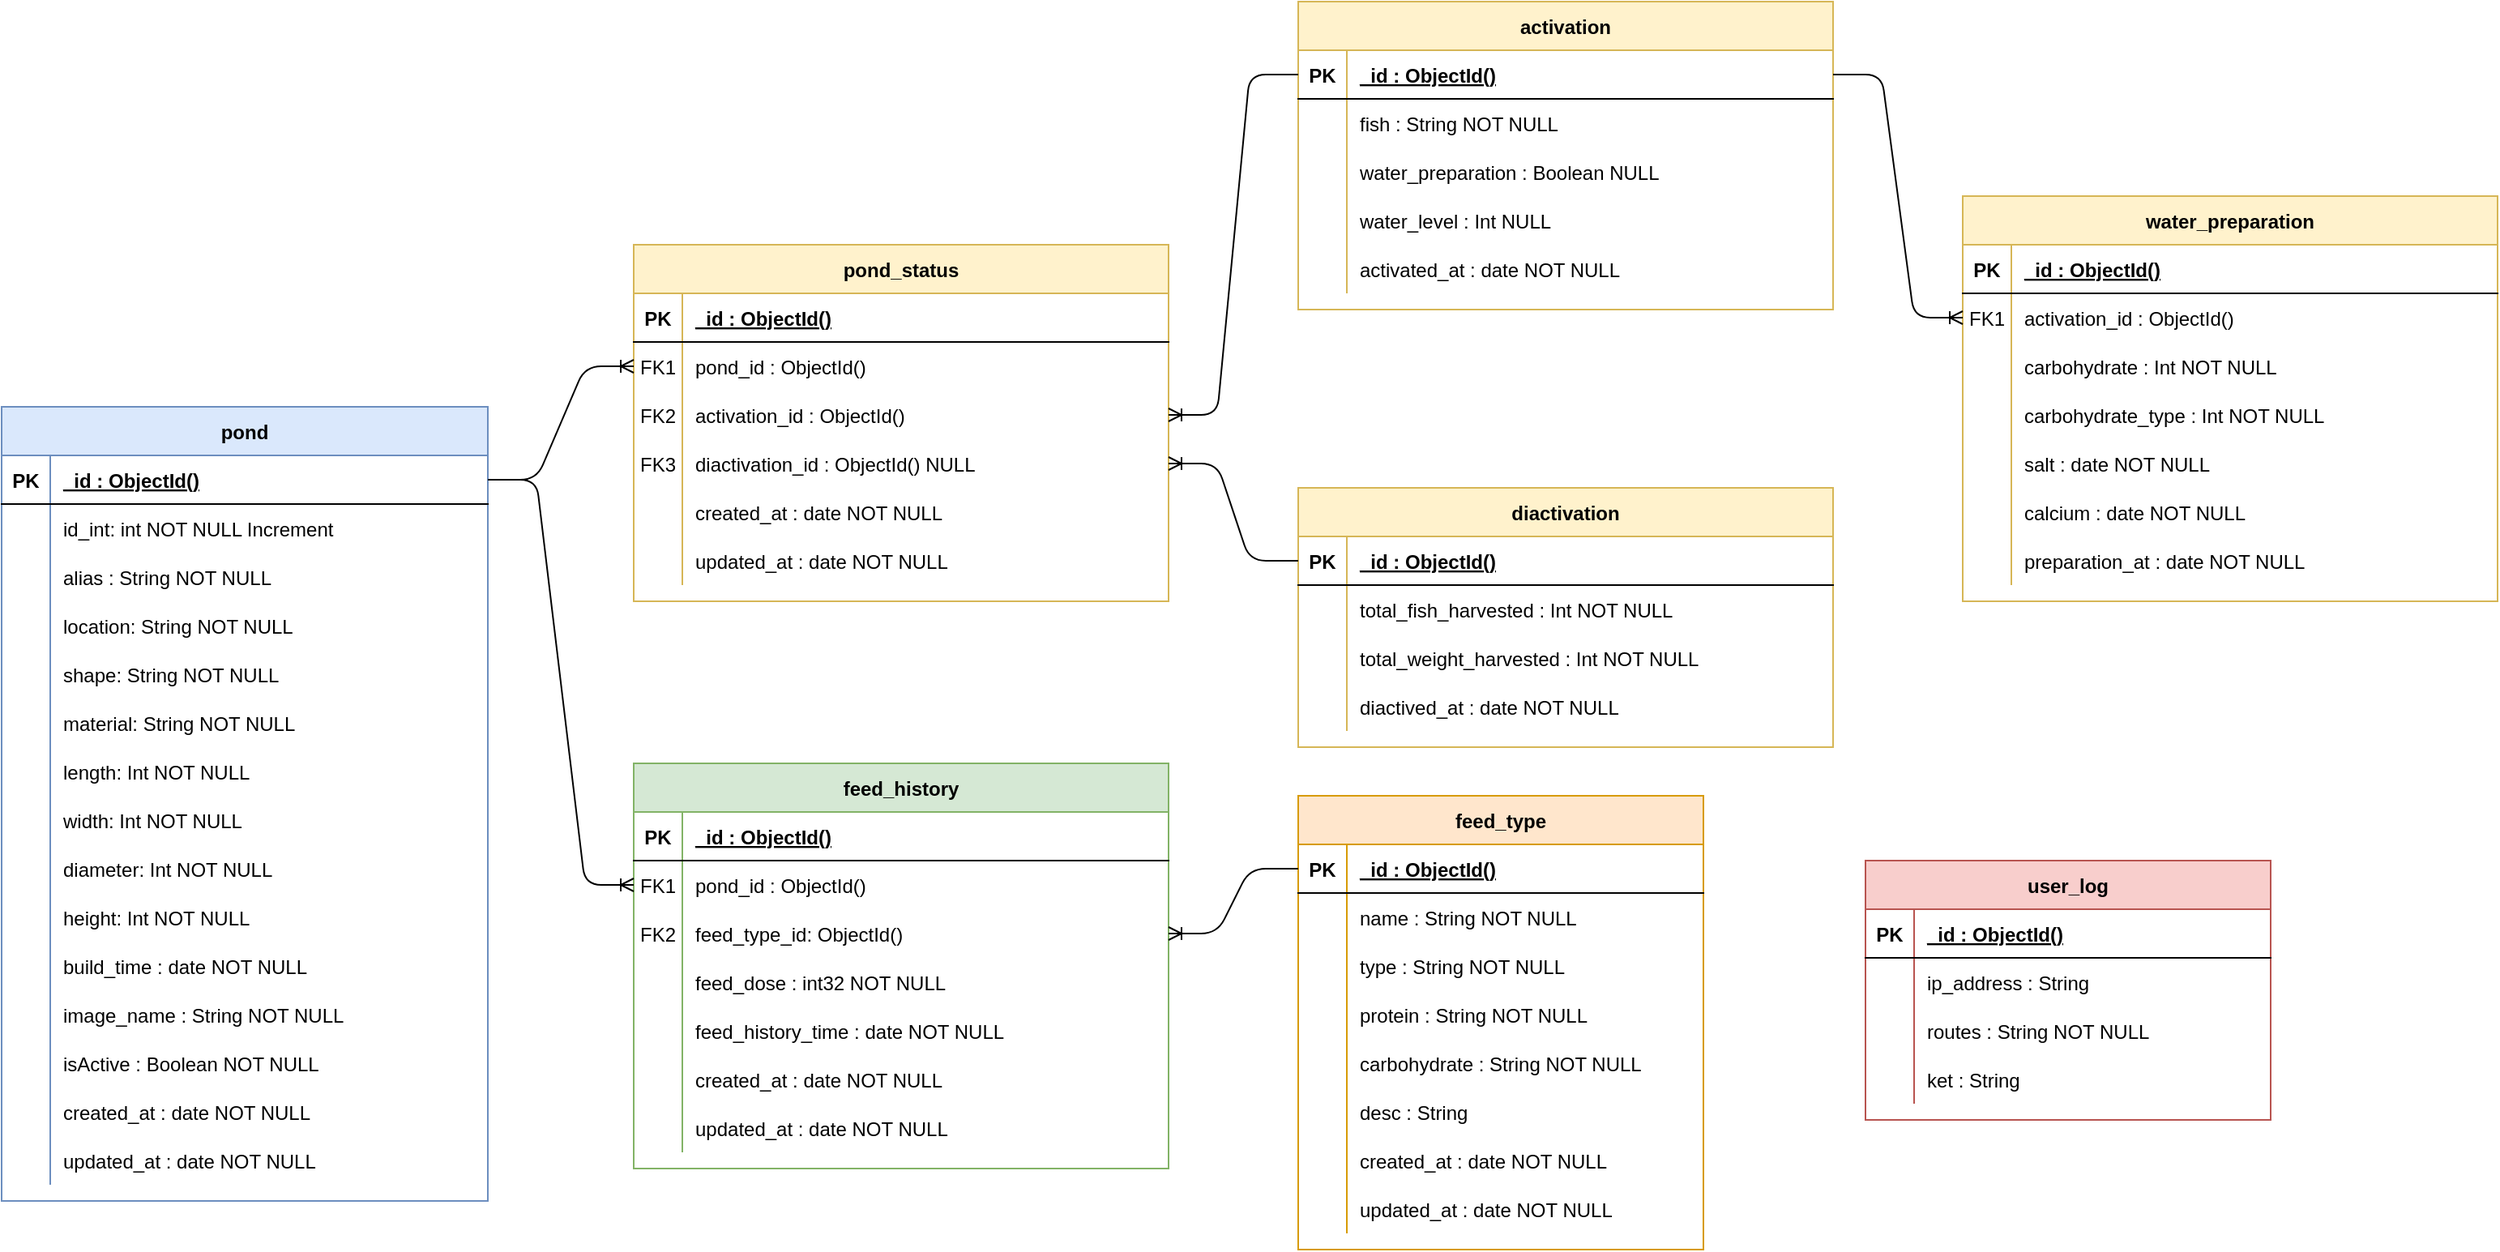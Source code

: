 <mxfile version="20.0.1" type="device"><diagram id="R2lEEEUBdFMjLlhIrx00" name="Page-1"><mxGraphModel dx="2037" dy="2244" grid="1" gridSize="10" guides="1" tooltips="1" connect="1" arrows="1" fold="1" page="1" pageScale="1" pageWidth="850" pageHeight="1100" math="0" shadow="0" extFonts="Permanent Marker^https://fonts.googleapis.com/css?family=Permanent+Marker"><root><mxCell id="0"/><mxCell id="1" parent="0"/><mxCell id="C-vyLk0tnHw3VtMMgP7b-2" value="feed_history" style="shape=table;startSize=30;container=1;collapsible=1;childLayout=tableLayout;fixedRows=1;rowLines=0;fontStyle=1;align=center;resizeLast=1;fillColor=#d5e8d4;strokeColor=#82b366;" parent="1" vertex="1"><mxGeometry x="490" y="120" width="330" height="250" as="geometry"/></mxCell><mxCell id="C-vyLk0tnHw3VtMMgP7b-3" value="" style="shape=partialRectangle;collapsible=0;dropTarget=0;pointerEvents=0;fillColor=none;points=[[0,0.5],[1,0.5]];portConstraint=eastwest;top=0;left=0;right=0;bottom=1;" parent="C-vyLk0tnHw3VtMMgP7b-2" vertex="1"><mxGeometry y="30" width="330" height="30" as="geometry"/></mxCell><mxCell id="C-vyLk0tnHw3VtMMgP7b-4" value="PK" style="shape=partialRectangle;overflow=hidden;connectable=0;fillColor=none;top=0;left=0;bottom=0;right=0;fontStyle=1;" parent="C-vyLk0tnHw3VtMMgP7b-3" vertex="1"><mxGeometry width="30" height="30" as="geometry"><mxRectangle width="30" height="30" as="alternateBounds"/></mxGeometry></mxCell><mxCell id="C-vyLk0tnHw3VtMMgP7b-5" value="_id : ObjectId()" style="shape=partialRectangle;overflow=hidden;connectable=0;fillColor=none;top=0;left=0;bottom=0;right=0;align=left;spacingLeft=6;fontStyle=5;" parent="C-vyLk0tnHw3VtMMgP7b-3" vertex="1"><mxGeometry x="30" width="300" height="30" as="geometry"><mxRectangle width="300" height="30" as="alternateBounds"/></mxGeometry></mxCell><mxCell id="C-vyLk0tnHw3VtMMgP7b-6" value="" style="shape=partialRectangle;collapsible=0;dropTarget=0;pointerEvents=0;fillColor=none;points=[[0,0.5],[1,0.5]];portConstraint=eastwest;top=0;left=0;right=0;bottom=0;" parent="C-vyLk0tnHw3VtMMgP7b-2" vertex="1"><mxGeometry y="60" width="330" height="30" as="geometry"/></mxCell><mxCell id="C-vyLk0tnHw3VtMMgP7b-7" value="FK1" style="shape=partialRectangle;overflow=hidden;connectable=0;fillColor=none;top=0;left=0;bottom=0;right=0;" parent="C-vyLk0tnHw3VtMMgP7b-6" vertex="1"><mxGeometry width="30" height="30" as="geometry"><mxRectangle width="30" height="30" as="alternateBounds"/></mxGeometry></mxCell><mxCell id="C-vyLk0tnHw3VtMMgP7b-8" value="pond_id : ObjectId()" style="shape=partialRectangle;overflow=hidden;connectable=0;fillColor=none;top=0;left=0;bottom=0;right=0;align=left;spacingLeft=6;" parent="C-vyLk0tnHw3VtMMgP7b-6" vertex="1"><mxGeometry x="30" width="300" height="30" as="geometry"><mxRectangle width="300" height="30" as="alternateBounds"/></mxGeometry></mxCell><mxCell id="C-vyLk0tnHw3VtMMgP7b-9" value="" style="shape=partialRectangle;collapsible=0;dropTarget=0;pointerEvents=0;fillColor=none;points=[[0,0.5],[1,0.5]];portConstraint=eastwest;top=0;left=0;right=0;bottom=0;" parent="C-vyLk0tnHw3VtMMgP7b-2" vertex="1"><mxGeometry y="90" width="330" height="30" as="geometry"/></mxCell><mxCell id="C-vyLk0tnHw3VtMMgP7b-10" value="FK2" style="shape=partialRectangle;overflow=hidden;connectable=0;fillColor=none;top=0;left=0;bottom=0;right=0;" parent="C-vyLk0tnHw3VtMMgP7b-9" vertex="1"><mxGeometry width="30" height="30" as="geometry"><mxRectangle width="30" height="30" as="alternateBounds"/></mxGeometry></mxCell><mxCell id="C-vyLk0tnHw3VtMMgP7b-11" value="feed_type_id: ObjectId()" style="shape=partialRectangle;overflow=hidden;connectable=0;fillColor=none;top=0;left=0;bottom=0;right=0;align=left;spacingLeft=6;" parent="C-vyLk0tnHw3VtMMgP7b-9" vertex="1"><mxGeometry x="30" width="300" height="30" as="geometry"><mxRectangle width="300" height="30" as="alternateBounds"/></mxGeometry></mxCell><mxCell id="BBLJyBSfUQCcHLrORB0A-26" value="" style="shape=partialRectangle;collapsible=0;dropTarget=0;pointerEvents=0;fillColor=none;points=[[0,0.5],[1,0.5]];portConstraint=eastwest;top=0;left=0;right=0;bottom=0;" parent="C-vyLk0tnHw3VtMMgP7b-2" vertex="1"><mxGeometry y="120" width="330" height="30" as="geometry"/></mxCell><mxCell id="BBLJyBSfUQCcHLrORB0A-27" value="" style="shape=partialRectangle;overflow=hidden;connectable=0;fillColor=none;top=0;left=0;bottom=0;right=0;" parent="BBLJyBSfUQCcHLrORB0A-26" vertex="1"><mxGeometry width="30" height="30" as="geometry"><mxRectangle width="30" height="30" as="alternateBounds"/></mxGeometry></mxCell><mxCell id="BBLJyBSfUQCcHLrORB0A-28" value="feed_dose : int32 NOT NULL" style="shape=partialRectangle;overflow=hidden;connectable=0;fillColor=none;top=0;left=0;bottom=0;right=0;align=left;spacingLeft=6;" parent="BBLJyBSfUQCcHLrORB0A-26" vertex="1"><mxGeometry x="30" width="300" height="30" as="geometry"><mxRectangle width="300" height="30" as="alternateBounds"/></mxGeometry></mxCell><mxCell id="BBLJyBSfUQCcHLrORB0A-32" value="" style="shape=partialRectangle;collapsible=0;dropTarget=0;pointerEvents=0;fillColor=none;points=[[0,0.5],[1,0.5]];portConstraint=eastwest;top=0;left=0;right=0;bottom=0;" parent="C-vyLk0tnHw3VtMMgP7b-2" vertex="1"><mxGeometry y="150" width="330" height="30" as="geometry"/></mxCell><mxCell id="BBLJyBSfUQCcHLrORB0A-33" value="" style="shape=partialRectangle;overflow=hidden;connectable=0;fillColor=none;top=0;left=0;bottom=0;right=0;" parent="BBLJyBSfUQCcHLrORB0A-32" vertex="1"><mxGeometry width="30" height="30" as="geometry"><mxRectangle width="30" height="30" as="alternateBounds"/></mxGeometry></mxCell><mxCell id="BBLJyBSfUQCcHLrORB0A-34" value="feed_history_time : date NOT NULL" style="shape=partialRectangle;overflow=hidden;connectable=0;fillColor=none;top=0;left=0;bottom=0;right=0;align=left;spacingLeft=6;" parent="BBLJyBSfUQCcHLrORB0A-32" vertex="1"><mxGeometry x="30" width="300" height="30" as="geometry"><mxRectangle width="300" height="30" as="alternateBounds"/></mxGeometry></mxCell><mxCell id="BBLJyBSfUQCcHLrORB0A-35" value="" style="shape=partialRectangle;collapsible=0;dropTarget=0;pointerEvents=0;fillColor=none;points=[[0,0.5],[1,0.5]];portConstraint=eastwest;top=0;left=0;right=0;bottom=0;" parent="C-vyLk0tnHw3VtMMgP7b-2" vertex="1"><mxGeometry y="180" width="330" height="30" as="geometry"/></mxCell><mxCell id="BBLJyBSfUQCcHLrORB0A-36" value="" style="shape=partialRectangle;overflow=hidden;connectable=0;fillColor=none;top=0;left=0;bottom=0;right=0;" parent="BBLJyBSfUQCcHLrORB0A-35" vertex="1"><mxGeometry width="30" height="30" as="geometry"><mxRectangle width="30" height="30" as="alternateBounds"/></mxGeometry></mxCell><mxCell id="BBLJyBSfUQCcHLrORB0A-37" value="created_at : date NOT NULL" style="shape=partialRectangle;overflow=hidden;connectable=0;fillColor=none;top=0;left=0;bottom=0;right=0;align=left;spacingLeft=6;" parent="BBLJyBSfUQCcHLrORB0A-35" vertex="1"><mxGeometry x="30" width="300" height="30" as="geometry"><mxRectangle width="300" height="30" as="alternateBounds"/></mxGeometry></mxCell><mxCell id="BBLJyBSfUQCcHLrORB0A-38" value="" style="shape=partialRectangle;collapsible=0;dropTarget=0;pointerEvents=0;fillColor=none;points=[[0,0.5],[1,0.5]];portConstraint=eastwest;top=0;left=0;right=0;bottom=0;" parent="C-vyLk0tnHw3VtMMgP7b-2" vertex="1"><mxGeometry y="210" width="330" height="30" as="geometry"/></mxCell><mxCell id="BBLJyBSfUQCcHLrORB0A-39" value="" style="shape=partialRectangle;overflow=hidden;connectable=0;fillColor=none;top=0;left=0;bottom=0;right=0;" parent="BBLJyBSfUQCcHLrORB0A-38" vertex="1"><mxGeometry width="30" height="30" as="geometry"><mxRectangle width="30" height="30" as="alternateBounds"/></mxGeometry></mxCell><mxCell id="BBLJyBSfUQCcHLrORB0A-40" value="updated_at : date NOT NULL" style="shape=partialRectangle;overflow=hidden;connectable=0;fillColor=none;top=0;left=0;bottom=0;right=0;align=left;spacingLeft=6;" parent="BBLJyBSfUQCcHLrORB0A-38" vertex="1"><mxGeometry x="30" width="300" height="30" as="geometry"><mxRectangle width="300" height="30" as="alternateBounds"/></mxGeometry></mxCell><mxCell id="C-vyLk0tnHw3VtMMgP7b-13" value="feed_type" style="shape=table;startSize=30;container=1;collapsible=1;childLayout=tableLayout;fixedRows=1;rowLines=0;fontStyle=1;align=center;resizeLast=1;fillColor=#ffe6cc;strokeColor=#d79b00;" parent="1" vertex="1"><mxGeometry x="900" y="140" width="250" height="280" as="geometry"/></mxCell><mxCell id="C-vyLk0tnHw3VtMMgP7b-14" value="" style="shape=partialRectangle;collapsible=0;dropTarget=0;pointerEvents=0;fillColor=none;points=[[0,0.5],[1,0.5]];portConstraint=eastwest;top=0;left=0;right=0;bottom=1;" parent="C-vyLk0tnHw3VtMMgP7b-13" vertex="1"><mxGeometry y="30" width="250" height="30" as="geometry"/></mxCell><mxCell id="C-vyLk0tnHw3VtMMgP7b-15" value="PK" style="shape=partialRectangle;overflow=hidden;connectable=0;fillColor=none;top=0;left=0;bottom=0;right=0;fontStyle=1;" parent="C-vyLk0tnHw3VtMMgP7b-14" vertex="1"><mxGeometry width="30" height="30" as="geometry"><mxRectangle width="30" height="30" as="alternateBounds"/></mxGeometry></mxCell><mxCell id="C-vyLk0tnHw3VtMMgP7b-16" value="_id : ObjectId()" style="shape=partialRectangle;overflow=hidden;connectable=0;fillColor=none;top=0;left=0;bottom=0;right=0;align=left;spacingLeft=6;fontStyle=5;" parent="C-vyLk0tnHw3VtMMgP7b-14" vertex="1"><mxGeometry x="30" width="220" height="30" as="geometry"><mxRectangle width="220" height="30" as="alternateBounds"/></mxGeometry></mxCell><mxCell id="C-vyLk0tnHw3VtMMgP7b-17" value="" style="shape=partialRectangle;collapsible=0;dropTarget=0;pointerEvents=0;fillColor=none;points=[[0,0.5],[1,0.5]];portConstraint=eastwest;top=0;left=0;right=0;bottom=0;" parent="C-vyLk0tnHw3VtMMgP7b-13" vertex="1"><mxGeometry y="60" width="250" height="30" as="geometry"/></mxCell><mxCell id="C-vyLk0tnHw3VtMMgP7b-18" value="" style="shape=partialRectangle;overflow=hidden;connectable=0;fillColor=none;top=0;left=0;bottom=0;right=0;" parent="C-vyLk0tnHw3VtMMgP7b-17" vertex="1"><mxGeometry width="30" height="30" as="geometry"><mxRectangle width="30" height="30" as="alternateBounds"/></mxGeometry></mxCell><mxCell id="C-vyLk0tnHw3VtMMgP7b-19" value="name : String NOT NULL" style="shape=partialRectangle;overflow=hidden;connectable=0;fillColor=none;top=0;left=0;bottom=0;right=0;align=left;spacingLeft=6;" parent="C-vyLk0tnHw3VtMMgP7b-17" vertex="1"><mxGeometry x="30" width="220" height="30" as="geometry"><mxRectangle width="220" height="30" as="alternateBounds"/></mxGeometry></mxCell><mxCell id="-cP6Qb7QAVLSFlOUqee_-13" value="" style="shape=partialRectangle;collapsible=0;dropTarget=0;pointerEvents=0;fillColor=none;points=[[0,0.5],[1,0.5]];portConstraint=eastwest;top=0;left=0;right=0;bottom=0;" parent="C-vyLk0tnHw3VtMMgP7b-13" vertex="1"><mxGeometry y="90" width="250" height="30" as="geometry"/></mxCell><mxCell id="-cP6Qb7QAVLSFlOUqee_-14" value="" style="shape=partialRectangle;overflow=hidden;connectable=0;fillColor=none;top=0;left=0;bottom=0;right=0;" parent="-cP6Qb7QAVLSFlOUqee_-13" vertex="1"><mxGeometry width="30" height="30" as="geometry"><mxRectangle width="30" height="30" as="alternateBounds"/></mxGeometry></mxCell><mxCell id="-cP6Qb7QAVLSFlOUqee_-15" value="type : String NOT NULL" style="shape=partialRectangle;overflow=hidden;connectable=0;fillColor=none;top=0;left=0;bottom=0;right=0;align=left;spacingLeft=6;" parent="-cP6Qb7QAVLSFlOUqee_-13" vertex="1"><mxGeometry x="30" width="220" height="30" as="geometry"><mxRectangle width="220" height="30" as="alternateBounds"/></mxGeometry></mxCell><mxCell id="-cP6Qb7QAVLSFlOUqee_-7" value="" style="shape=partialRectangle;collapsible=0;dropTarget=0;pointerEvents=0;fillColor=none;points=[[0,0.5],[1,0.5]];portConstraint=eastwest;top=0;left=0;right=0;bottom=0;" parent="C-vyLk0tnHw3VtMMgP7b-13" vertex="1"><mxGeometry y="120" width="250" height="30" as="geometry"/></mxCell><mxCell id="-cP6Qb7QAVLSFlOUqee_-8" value="" style="shape=partialRectangle;overflow=hidden;connectable=0;fillColor=none;top=0;left=0;bottom=0;right=0;" parent="-cP6Qb7QAVLSFlOUqee_-7" vertex="1"><mxGeometry width="30" height="30" as="geometry"><mxRectangle width="30" height="30" as="alternateBounds"/></mxGeometry></mxCell><mxCell id="-cP6Qb7QAVLSFlOUqee_-9" value="protein : String NOT NULL" style="shape=partialRectangle;overflow=hidden;connectable=0;fillColor=none;top=0;left=0;bottom=0;right=0;align=left;spacingLeft=6;" parent="-cP6Qb7QAVLSFlOUqee_-7" vertex="1"><mxGeometry x="30" width="220" height="30" as="geometry"><mxRectangle width="220" height="30" as="alternateBounds"/></mxGeometry></mxCell><mxCell id="-cP6Qb7QAVLSFlOUqee_-10" value="" style="shape=partialRectangle;collapsible=0;dropTarget=0;pointerEvents=0;fillColor=none;points=[[0,0.5],[1,0.5]];portConstraint=eastwest;top=0;left=0;right=0;bottom=0;" parent="C-vyLk0tnHw3VtMMgP7b-13" vertex="1"><mxGeometry y="150" width="250" height="30" as="geometry"/></mxCell><mxCell id="-cP6Qb7QAVLSFlOUqee_-11" value="" style="shape=partialRectangle;overflow=hidden;connectable=0;fillColor=none;top=0;left=0;bottom=0;right=0;" parent="-cP6Qb7QAVLSFlOUqee_-10" vertex="1"><mxGeometry width="30" height="30" as="geometry"><mxRectangle width="30" height="30" as="alternateBounds"/></mxGeometry></mxCell><mxCell id="-cP6Qb7QAVLSFlOUqee_-12" value="carbohydrate : String NOT NULL" style="shape=partialRectangle;overflow=hidden;connectable=0;fillColor=none;top=0;left=0;bottom=0;right=0;align=left;spacingLeft=6;" parent="-cP6Qb7QAVLSFlOUqee_-10" vertex="1"><mxGeometry x="30" width="220" height="30" as="geometry"><mxRectangle width="220" height="30" as="alternateBounds"/></mxGeometry></mxCell><mxCell id="BBLJyBSfUQCcHLrORB0A-45" value="" style="shape=partialRectangle;collapsible=0;dropTarget=0;pointerEvents=0;fillColor=none;points=[[0,0.5],[1,0.5]];portConstraint=eastwest;top=0;left=0;right=0;bottom=0;" parent="C-vyLk0tnHw3VtMMgP7b-13" vertex="1"><mxGeometry y="180" width="250" height="30" as="geometry"/></mxCell><mxCell id="BBLJyBSfUQCcHLrORB0A-46" value="" style="shape=partialRectangle;overflow=hidden;connectable=0;fillColor=none;top=0;left=0;bottom=0;right=0;" parent="BBLJyBSfUQCcHLrORB0A-45" vertex="1"><mxGeometry width="30" height="30" as="geometry"><mxRectangle width="30" height="30" as="alternateBounds"/></mxGeometry></mxCell><mxCell id="BBLJyBSfUQCcHLrORB0A-47" value="desc : String" style="shape=partialRectangle;overflow=hidden;connectable=0;fillColor=none;top=0;left=0;bottom=0;right=0;align=left;spacingLeft=6;" parent="BBLJyBSfUQCcHLrORB0A-45" vertex="1"><mxGeometry x="30" width="220" height="30" as="geometry"><mxRectangle width="220" height="30" as="alternateBounds"/></mxGeometry></mxCell><mxCell id="XTkpIPKTKXC6PBjb49XD-19" value="" style="shape=partialRectangle;collapsible=0;dropTarget=0;pointerEvents=0;fillColor=none;points=[[0,0.5],[1,0.5]];portConstraint=eastwest;top=0;left=0;right=0;bottom=0;" parent="C-vyLk0tnHw3VtMMgP7b-13" vertex="1"><mxGeometry y="210" width="250" height="30" as="geometry"/></mxCell><mxCell id="XTkpIPKTKXC6PBjb49XD-20" value="" style="shape=partialRectangle;overflow=hidden;connectable=0;fillColor=none;top=0;left=0;bottom=0;right=0;" parent="XTkpIPKTKXC6PBjb49XD-19" vertex="1"><mxGeometry width="30" height="30" as="geometry"><mxRectangle width="30" height="30" as="alternateBounds"/></mxGeometry></mxCell><mxCell id="XTkpIPKTKXC6PBjb49XD-21" value="created_at : date NOT NULL" style="shape=partialRectangle;overflow=hidden;connectable=0;fillColor=none;top=0;left=0;bottom=0;right=0;align=left;spacingLeft=6;" parent="XTkpIPKTKXC6PBjb49XD-19" vertex="1"><mxGeometry x="30" width="220" height="30" as="geometry"><mxRectangle width="220" height="30" as="alternateBounds"/></mxGeometry></mxCell><mxCell id="XTkpIPKTKXC6PBjb49XD-22" value="" style="shape=partialRectangle;collapsible=0;dropTarget=0;pointerEvents=0;fillColor=none;points=[[0,0.5],[1,0.5]];portConstraint=eastwest;top=0;left=0;right=0;bottom=0;" parent="C-vyLk0tnHw3VtMMgP7b-13" vertex="1"><mxGeometry y="240" width="250" height="30" as="geometry"/></mxCell><mxCell id="XTkpIPKTKXC6PBjb49XD-23" value="" style="shape=partialRectangle;overflow=hidden;connectable=0;fillColor=none;top=0;left=0;bottom=0;right=0;" parent="XTkpIPKTKXC6PBjb49XD-22" vertex="1"><mxGeometry width="30" height="30" as="geometry"><mxRectangle width="30" height="30" as="alternateBounds"/></mxGeometry></mxCell><mxCell id="XTkpIPKTKXC6PBjb49XD-24" value="updated_at : date NOT NULL" style="shape=partialRectangle;overflow=hidden;connectable=0;fillColor=none;top=0;left=0;bottom=0;right=0;align=left;spacingLeft=6;" parent="XTkpIPKTKXC6PBjb49XD-22" vertex="1"><mxGeometry x="30" width="220" height="30" as="geometry"><mxRectangle width="220" height="30" as="alternateBounds"/></mxGeometry></mxCell><mxCell id="C-vyLk0tnHw3VtMMgP7b-23" value="pond" style="shape=table;startSize=30;container=1;collapsible=1;childLayout=tableLayout;fixedRows=1;rowLines=0;fontStyle=1;align=center;resizeLast=1;fillColor=#dae8fc;strokeColor=#6c8ebf;" parent="1" vertex="1"><mxGeometry x="100" y="-100" width="300" height="490" as="geometry"/></mxCell><mxCell id="C-vyLk0tnHw3VtMMgP7b-24" value="" style="shape=partialRectangle;collapsible=0;dropTarget=0;pointerEvents=0;fillColor=none;points=[[0,0.5],[1,0.5]];portConstraint=eastwest;top=0;left=0;right=0;bottom=1;" parent="C-vyLk0tnHw3VtMMgP7b-23" vertex="1"><mxGeometry y="30" width="300" height="30" as="geometry"/></mxCell><mxCell id="C-vyLk0tnHw3VtMMgP7b-25" value="PK" style="shape=partialRectangle;overflow=hidden;connectable=0;fillColor=none;top=0;left=0;bottom=0;right=0;fontStyle=1;" parent="C-vyLk0tnHw3VtMMgP7b-24" vertex="1"><mxGeometry width="30" height="30" as="geometry"><mxRectangle width="30" height="30" as="alternateBounds"/></mxGeometry></mxCell><mxCell id="C-vyLk0tnHw3VtMMgP7b-26" value="_id : ObjectId()" style="shape=partialRectangle;overflow=hidden;connectable=0;fillColor=none;top=0;left=0;bottom=0;right=0;align=left;spacingLeft=6;fontStyle=5;" parent="C-vyLk0tnHw3VtMMgP7b-24" vertex="1"><mxGeometry x="30" width="270" height="30" as="geometry"><mxRectangle width="270" height="30" as="alternateBounds"/></mxGeometry></mxCell><mxCell id="C-vyLk0tnHw3VtMMgP7b-27" value="" style="shape=partialRectangle;collapsible=0;dropTarget=0;pointerEvents=0;fillColor=none;points=[[0,0.5],[1,0.5]];portConstraint=eastwest;top=0;left=0;right=0;bottom=0;" parent="C-vyLk0tnHw3VtMMgP7b-23" vertex="1"><mxGeometry y="60" width="300" height="30" as="geometry"/></mxCell><mxCell id="C-vyLk0tnHw3VtMMgP7b-28" value="" style="shape=partialRectangle;overflow=hidden;connectable=0;fillColor=none;top=0;left=0;bottom=0;right=0;" parent="C-vyLk0tnHw3VtMMgP7b-27" vertex="1"><mxGeometry width="30" height="30" as="geometry"><mxRectangle width="30" height="30" as="alternateBounds"/></mxGeometry></mxCell><mxCell id="C-vyLk0tnHw3VtMMgP7b-29" value="id_int: int NOT NULL Increment" style="shape=partialRectangle;overflow=hidden;connectable=0;fillColor=none;top=0;left=0;bottom=0;right=0;align=left;spacingLeft=6;" parent="C-vyLk0tnHw3VtMMgP7b-27" vertex="1"><mxGeometry x="30" width="270" height="30" as="geometry"><mxRectangle width="270" height="30" as="alternateBounds"/></mxGeometry></mxCell><mxCell id="-cP6Qb7QAVLSFlOUqee_-3" value="" style="shape=partialRectangle;collapsible=0;dropTarget=0;pointerEvents=0;fillColor=none;points=[[0,0.5],[1,0.5]];portConstraint=eastwest;top=0;left=0;right=0;bottom=0;" parent="C-vyLk0tnHw3VtMMgP7b-23" vertex="1"><mxGeometry y="90" width="300" height="30" as="geometry"/></mxCell><mxCell id="-cP6Qb7QAVLSFlOUqee_-4" value="" style="shape=partialRectangle;overflow=hidden;connectable=0;fillColor=none;top=0;left=0;bottom=0;right=0;" parent="-cP6Qb7QAVLSFlOUqee_-3" vertex="1"><mxGeometry width="30" height="30" as="geometry"><mxRectangle width="30" height="30" as="alternateBounds"/></mxGeometry></mxCell><mxCell id="-cP6Qb7QAVLSFlOUqee_-5" value="alias : String NOT NULL" style="shape=partialRectangle;overflow=hidden;connectable=0;fillColor=none;top=0;left=0;bottom=0;right=0;align=left;spacingLeft=6;" parent="-cP6Qb7QAVLSFlOUqee_-3" vertex="1"><mxGeometry x="30" width="270" height="30" as="geometry"><mxRectangle width="270" height="30" as="alternateBounds"/></mxGeometry></mxCell><mxCell id="BBLJyBSfUQCcHLrORB0A-14" value="" style="shape=partialRectangle;collapsible=0;dropTarget=0;pointerEvents=0;fillColor=none;points=[[0,0.5],[1,0.5]];portConstraint=eastwest;top=0;left=0;right=0;bottom=0;" parent="C-vyLk0tnHw3VtMMgP7b-23" vertex="1"><mxGeometry y="120" width="300" height="30" as="geometry"/></mxCell><mxCell id="BBLJyBSfUQCcHLrORB0A-15" value="" style="shape=partialRectangle;overflow=hidden;connectable=0;fillColor=none;top=0;left=0;bottom=0;right=0;" parent="BBLJyBSfUQCcHLrORB0A-14" vertex="1"><mxGeometry width="30" height="30" as="geometry"><mxRectangle width="30" height="30" as="alternateBounds"/></mxGeometry></mxCell><mxCell id="BBLJyBSfUQCcHLrORB0A-16" value="location: String NOT NULL" style="shape=partialRectangle;overflow=hidden;connectable=0;fillColor=none;top=0;left=0;bottom=0;right=0;align=left;spacingLeft=6;" parent="BBLJyBSfUQCcHLrORB0A-14" vertex="1"><mxGeometry x="30" width="270" height="30" as="geometry"><mxRectangle width="270" height="30" as="alternateBounds"/></mxGeometry></mxCell><mxCell id="v89BkbV_W9gEgQ-r2XDo-1" value="" style="shape=partialRectangle;collapsible=0;dropTarget=0;pointerEvents=0;fillColor=none;points=[[0,0.5],[1,0.5]];portConstraint=eastwest;top=0;left=0;right=0;bottom=0;" parent="C-vyLk0tnHw3VtMMgP7b-23" vertex="1"><mxGeometry y="150" width="300" height="30" as="geometry"/></mxCell><mxCell id="v89BkbV_W9gEgQ-r2XDo-2" value="" style="shape=partialRectangle;overflow=hidden;connectable=0;fillColor=none;top=0;left=0;bottom=0;right=0;" parent="v89BkbV_W9gEgQ-r2XDo-1" vertex="1"><mxGeometry width="30" height="30" as="geometry"><mxRectangle width="30" height="30" as="alternateBounds"/></mxGeometry></mxCell><mxCell id="v89BkbV_W9gEgQ-r2XDo-3" value="shape: String NOT NULL" style="shape=partialRectangle;overflow=hidden;connectable=0;fillColor=none;top=0;left=0;bottom=0;right=0;align=left;spacingLeft=6;" parent="v89BkbV_W9gEgQ-r2XDo-1" vertex="1"><mxGeometry x="30" width="270" height="30" as="geometry"><mxRectangle width="270" height="30" as="alternateBounds"/></mxGeometry></mxCell><mxCell id="v89BkbV_W9gEgQ-r2XDo-4" value="" style="shape=partialRectangle;collapsible=0;dropTarget=0;pointerEvents=0;fillColor=none;points=[[0,0.5],[1,0.5]];portConstraint=eastwest;top=0;left=0;right=0;bottom=0;" parent="C-vyLk0tnHw3VtMMgP7b-23" vertex="1"><mxGeometry y="180" width="300" height="30" as="geometry"/></mxCell><mxCell id="v89BkbV_W9gEgQ-r2XDo-5" value="" style="shape=partialRectangle;overflow=hidden;connectable=0;fillColor=none;top=0;left=0;bottom=0;right=0;" parent="v89BkbV_W9gEgQ-r2XDo-4" vertex="1"><mxGeometry width="30" height="30" as="geometry"><mxRectangle width="30" height="30" as="alternateBounds"/></mxGeometry></mxCell><mxCell id="v89BkbV_W9gEgQ-r2XDo-6" value="material: String NOT NULL" style="shape=partialRectangle;overflow=hidden;connectable=0;fillColor=none;top=0;left=0;bottom=0;right=0;align=left;spacingLeft=6;" parent="v89BkbV_W9gEgQ-r2XDo-4" vertex="1"><mxGeometry x="30" width="270" height="30" as="geometry"><mxRectangle width="270" height="30" as="alternateBounds"/></mxGeometry></mxCell><mxCell id="v89BkbV_W9gEgQ-r2XDo-7" value="" style="shape=partialRectangle;collapsible=0;dropTarget=0;pointerEvents=0;fillColor=none;points=[[0,0.5],[1,0.5]];portConstraint=eastwest;top=0;left=0;right=0;bottom=0;" parent="C-vyLk0tnHw3VtMMgP7b-23" vertex="1"><mxGeometry y="210" width="300" height="30" as="geometry"/></mxCell><mxCell id="v89BkbV_W9gEgQ-r2XDo-8" value="" style="shape=partialRectangle;overflow=hidden;connectable=0;fillColor=none;top=0;left=0;bottom=0;right=0;" parent="v89BkbV_W9gEgQ-r2XDo-7" vertex="1"><mxGeometry width="30" height="30" as="geometry"><mxRectangle width="30" height="30" as="alternateBounds"/></mxGeometry></mxCell><mxCell id="v89BkbV_W9gEgQ-r2XDo-9" value="length: Int NOT NULL" style="shape=partialRectangle;overflow=hidden;connectable=0;fillColor=none;top=0;left=0;bottom=0;right=0;align=left;spacingLeft=6;" parent="v89BkbV_W9gEgQ-r2XDo-7" vertex="1"><mxGeometry x="30" width="270" height="30" as="geometry"><mxRectangle width="270" height="30" as="alternateBounds"/></mxGeometry></mxCell><mxCell id="v89BkbV_W9gEgQ-r2XDo-10" value="" style="shape=partialRectangle;collapsible=0;dropTarget=0;pointerEvents=0;fillColor=none;points=[[0,0.5],[1,0.5]];portConstraint=eastwest;top=0;left=0;right=0;bottom=0;" parent="C-vyLk0tnHw3VtMMgP7b-23" vertex="1"><mxGeometry y="240" width="300" height="30" as="geometry"/></mxCell><mxCell id="v89BkbV_W9gEgQ-r2XDo-11" value="" style="shape=partialRectangle;overflow=hidden;connectable=0;fillColor=none;top=0;left=0;bottom=0;right=0;" parent="v89BkbV_W9gEgQ-r2XDo-10" vertex="1"><mxGeometry width="30" height="30" as="geometry"><mxRectangle width="30" height="30" as="alternateBounds"/></mxGeometry></mxCell><mxCell id="v89BkbV_W9gEgQ-r2XDo-12" value="width: Int NOT NULL" style="shape=partialRectangle;overflow=hidden;connectable=0;fillColor=none;top=0;left=0;bottom=0;right=0;align=left;spacingLeft=6;" parent="v89BkbV_W9gEgQ-r2XDo-10" vertex="1"><mxGeometry x="30" width="270" height="30" as="geometry"><mxRectangle width="270" height="30" as="alternateBounds"/></mxGeometry></mxCell><mxCell id="v89BkbV_W9gEgQ-r2XDo-13" value="" style="shape=partialRectangle;collapsible=0;dropTarget=0;pointerEvents=0;fillColor=none;points=[[0,0.5],[1,0.5]];portConstraint=eastwest;top=0;left=0;right=0;bottom=0;" parent="C-vyLk0tnHw3VtMMgP7b-23" vertex="1"><mxGeometry y="270" width="300" height="30" as="geometry"/></mxCell><mxCell id="v89BkbV_W9gEgQ-r2XDo-14" value="" style="shape=partialRectangle;overflow=hidden;connectable=0;fillColor=none;top=0;left=0;bottom=0;right=0;" parent="v89BkbV_W9gEgQ-r2XDo-13" vertex="1"><mxGeometry width="30" height="30" as="geometry"><mxRectangle width="30" height="30" as="alternateBounds"/></mxGeometry></mxCell><mxCell id="v89BkbV_W9gEgQ-r2XDo-15" value="diameter: Int NOT NULL" style="shape=partialRectangle;overflow=hidden;connectable=0;fillColor=none;top=0;left=0;bottom=0;right=0;align=left;spacingLeft=6;" parent="v89BkbV_W9gEgQ-r2XDo-13" vertex="1"><mxGeometry x="30" width="270" height="30" as="geometry"><mxRectangle width="270" height="30" as="alternateBounds"/></mxGeometry></mxCell><mxCell id="v89BkbV_W9gEgQ-r2XDo-16" value="" style="shape=partialRectangle;collapsible=0;dropTarget=0;pointerEvents=0;fillColor=none;points=[[0,0.5],[1,0.5]];portConstraint=eastwest;top=0;left=0;right=0;bottom=0;" parent="C-vyLk0tnHw3VtMMgP7b-23" vertex="1"><mxGeometry y="300" width="300" height="30" as="geometry"/></mxCell><mxCell id="v89BkbV_W9gEgQ-r2XDo-17" value="" style="shape=partialRectangle;overflow=hidden;connectable=0;fillColor=none;top=0;left=0;bottom=0;right=0;" parent="v89BkbV_W9gEgQ-r2XDo-16" vertex="1"><mxGeometry width="30" height="30" as="geometry"><mxRectangle width="30" height="30" as="alternateBounds"/></mxGeometry></mxCell><mxCell id="v89BkbV_W9gEgQ-r2XDo-18" value="height: Int NOT NULL" style="shape=partialRectangle;overflow=hidden;connectable=0;fillColor=none;top=0;left=0;bottom=0;right=0;align=left;spacingLeft=6;" parent="v89BkbV_W9gEgQ-r2XDo-16" vertex="1"><mxGeometry x="30" width="270" height="30" as="geometry"><mxRectangle width="270" height="30" as="alternateBounds"/></mxGeometry></mxCell><mxCell id="BBLJyBSfUQCcHLrORB0A-17" value="" style="shape=partialRectangle;collapsible=0;dropTarget=0;pointerEvents=0;fillColor=none;points=[[0,0.5],[1,0.5]];portConstraint=eastwest;top=0;left=0;right=0;bottom=0;" parent="C-vyLk0tnHw3VtMMgP7b-23" vertex="1"><mxGeometry y="330" width="300" height="30" as="geometry"/></mxCell><mxCell id="BBLJyBSfUQCcHLrORB0A-18" value="" style="shape=partialRectangle;overflow=hidden;connectable=0;fillColor=none;top=0;left=0;bottom=0;right=0;" parent="BBLJyBSfUQCcHLrORB0A-17" vertex="1"><mxGeometry width="30" height="30" as="geometry"><mxRectangle width="30" height="30" as="alternateBounds"/></mxGeometry></mxCell><mxCell id="BBLJyBSfUQCcHLrORB0A-19" value="build_time : date NOT NULL" style="shape=partialRectangle;overflow=hidden;connectable=0;fillColor=none;top=0;left=0;bottom=0;right=0;align=left;spacingLeft=6;" parent="BBLJyBSfUQCcHLrORB0A-17" vertex="1"><mxGeometry x="30" width="270" height="30" as="geometry"><mxRectangle width="270" height="30" as="alternateBounds"/></mxGeometry></mxCell><mxCell id="nAB3PIFg141JWaxMdkoY-23" value="" style="shape=partialRectangle;collapsible=0;dropTarget=0;pointerEvents=0;fillColor=none;points=[[0,0.5],[1,0.5]];portConstraint=eastwest;top=0;left=0;right=0;bottom=0;" parent="C-vyLk0tnHw3VtMMgP7b-23" vertex="1"><mxGeometry y="360" width="300" height="30" as="geometry"/></mxCell><mxCell id="nAB3PIFg141JWaxMdkoY-24" value="" style="shape=partialRectangle;overflow=hidden;connectable=0;fillColor=none;top=0;left=0;bottom=0;right=0;" parent="nAB3PIFg141JWaxMdkoY-23" vertex="1"><mxGeometry width="30" height="30" as="geometry"><mxRectangle width="30" height="30" as="alternateBounds"/></mxGeometry></mxCell><mxCell id="nAB3PIFg141JWaxMdkoY-25" value="image_name : String NOT NULL" style="shape=partialRectangle;overflow=hidden;connectable=0;fillColor=none;top=0;left=0;bottom=0;right=0;align=left;spacingLeft=6;" parent="nAB3PIFg141JWaxMdkoY-23" vertex="1"><mxGeometry x="30" width="270" height="30" as="geometry"><mxRectangle width="270" height="30" as="alternateBounds"/></mxGeometry></mxCell><mxCell id="v89BkbV_W9gEgQ-r2XDo-19" value="" style="shape=partialRectangle;collapsible=0;dropTarget=0;pointerEvents=0;fillColor=none;points=[[0,0.5],[1,0.5]];portConstraint=eastwest;top=0;left=0;right=0;bottom=0;" parent="C-vyLk0tnHw3VtMMgP7b-23" vertex="1"><mxGeometry y="390" width="300" height="30" as="geometry"/></mxCell><mxCell id="v89BkbV_W9gEgQ-r2XDo-20" value="" style="shape=partialRectangle;overflow=hidden;connectable=0;fillColor=none;top=0;left=0;bottom=0;right=0;" parent="v89BkbV_W9gEgQ-r2XDo-19" vertex="1"><mxGeometry width="30" height="30" as="geometry"><mxRectangle width="30" height="30" as="alternateBounds"/></mxGeometry></mxCell><mxCell id="v89BkbV_W9gEgQ-r2XDo-21" value="isActive : Boolean NOT NULL" style="shape=partialRectangle;overflow=hidden;connectable=0;fillColor=none;top=0;left=0;bottom=0;right=0;align=left;spacingLeft=6;" parent="v89BkbV_W9gEgQ-r2XDo-19" vertex="1"><mxGeometry x="30" width="270" height="30" as="geometry"><mxRectangle width="270" height="30" as="alternateBounds"/></mxGeometry></mxCell><mxCell id="BBLJyBSfUQCcHLrORB0A-20" value="" style="shape=partialRectangle;collapsible=0;dropTarget=0;pointerEvents=0;fillColor=none;points=[[0,0.5],[1,0.5]];portConstraint=eastwest;top=0;left=0;right=0;bottom=0;" parent="C-vyLk0tnHw3VtMMgP7b-23" vertex="1"><mxGeometry y="420" width="300" height="30" as="geometry"/></mxCell><mxCell id="BBLJyBSfUQCcHLrORB0A-21" value="" style="shape=partialRectangle;overflow=hidden;connectable=0;fillColor=none;top=0;left=0;bottom=0;right=0;" parent="BBLJyBSfUQCcHLrORB0A-20" vertex="1"><mxGeometry width="30" height="30" as="geometry"><mxRectangle width="30" height="30" as="alternateBounds"/></mxGeometry></mxCell><mxCell id="BBLJyBSfUQCcHLrORB0A-22" value="created_at : date NOT NULL" style="shape=partialRectangle;overflow=hidden;connectable=0;fillColor=none;top=0;left=0;bottom=0;right=0;align=left;spacingLeft=6;" parent="BBLJyBSfUQCcHLrORB0A-20" vertex="1"><mxGeometry x="30" width="270" height="30" as="geometry"><mxRectangle width="270" height="30" as="alternateBounds"/></mxGeometry></mxCell><mxCell id="BBLJyBSfUQCcHLrORB0A-23" value="" style="shape=partialRectangle;collapsible=0;dropTarget=0;pointerEvents=0;fillColor=none;points=[[0,0.5],[1,0.5]];portConstraint=eastwest;top=0;left=0;right=0;bottom=0;" parent="C-vyLk0tnHw3VtMMgP7b-23" vertex="1"><mxGeometry y="450" width="300" height="30" as="geometry"/></mxCell><mxCell id="BBLJyBSfUQCcHLrORB0A-24" value="" style="shape=partialRectangle;overflow=hidden;connectable=0;fillColor=none;top=0;left=0;bottom=0;right=0;" parent="BBLJyBSfUQCcHLrORB0A-23" vertex="1"><mxGeometry width="30" height="30" as="geometry"><mxRectangle width="30" height="30" as="alternateBounds"/></mxGeometry></mxCell><mxCell id="BBLJyBSfUQCcHLrORB0A-25" value="updated_at : date NOT NULL" style="shape=partialRectangle;overflow=hidden;connectable=0;fillColor=none;top=0;left=0;bottom=0;right=0;align=left;spacingLeft=6;" parent="BBLJyBSfUQCcHLrORB0A-23" vertex="1"><mxGeometry x="30" width="270" height="30" as="geometry"><mxRectangle width="270" height="30" as="alternateBounds"/></mxGeometry></mxCell><mxCell id="BBLJyBSfUQCcHLrORB0A-41" value="" style="edgeStyle=entityRelationEdgeStyle;fontSize=12;html=1;endArrow=ERoneToMany;exitX=1;exitY=0.5;exitDx=0;exitDy=0;entryX=0;entryY=0.5;entryDx=0;entryDy=0;" parent="1" source="C-vyLk0tnHw3VtMMgP7b-24" target="C-vyLk0tnHw3VtMMgP7b-6" edge="1"><mxGeometry width="100" height="100" relative="1" as="geometry"><mxPoint x="370" y="460" as="sourcePoint"/><mxPoint x="470" y="360" as="targetPoint"/></mxGeometry></mxCell><mxCell id="XTkpIPKTKXC6PBjb49XD-1" value="user_log" style="shape=table;startSize=30;container=1;collapsible=1;childLayout=tableLayout;fixedRows=1;rowLines=0;fontStyle=1;align=center;resizeLast=1;fillColor=#f8cecc;strokeColor=#b85450;" parent="1" vertex="1"><mxGeometry x="1250" y="180" width="250" height="160" as="geometry"/></mxCell><mxCell id="XTkpIPKTKXC6PBjb49XD-2" value="" style="shape=partialRectangle;collapsible=0;dropTarget=0;pointerEvents=0;fillColor=none;points=[[0,0.5],[1,0.5]];portConstraint=eastwest;top=0;left=0;right=0;bottom=1;" parent="XTkpIPKTKXC6PBjb49XD-1" vertex="1"><mxGeometry y="30" width="250" height="30" as="geometry"/></mxCell><mxCell id="XTkpIPKTKXC6PBjb49XD-3" value="PK" style="shape=partialRectangle;overflow=hidden;connectable=0;fillColor=none;top=0;left=0;bottom=0;right=0;fontStyle=1;" parent="XTkpIPKTKXC6PBjb49XD-2" vertex="1"><mxGeometry width="30" height="30" as="geometry"><mxRectangle width="30" height="30" as="alternateBounds"/></mxGeometry></mxCell><mxCell id="XTkpIPKTKXC6PBjb49XD-4" value="_id : ObjectId()" style="shape=partialRectangle;overflow=hidden;connectable=0;fillColor=none;top=0;left=0;bottom=0;right=0;align=left;spacingLeft=6;fontStyle=5;" parent="XTkpIPKTKXC6PBjb49XD-2" vertex="1"><mxGeometry x="30" width="220" height="30" as="geometry"><mxRectangle width="220" height="30" as="alternateBounds"/></mxGeometry></mxCell><mxCell id="XTkpIPKTKXC6PBjb49XD-5" value="" style="shape=partialRectangle;collapsible=0;dropTarget=0;pointerEvents=0;fillColor=none;points=[[0,0.5],[1,0.5]];portConstraint=eastwest;top=0;left=0;right=0;bottom=0;" parent="XTkpIPKTKXC6PBjb49XD-1" vertex="1"><mxGeometry y="60" width="250" height="30" as="geometry"/></mxCell><mxCell id="XTkpIPKTKXC6PBjb49XD-6" value="" style="shape=partialRectangle;overflow=hidden;connectable=0;fillColor=none;top=0;left=0;bottom=0;right=0;" parent="XTkpIPKTKXC6PBjb49XD-5" vertex="1"><mxGeometry width="30" height="30" as="geometry"><mxRectangle width="30" height="30" as="alternateBounds"/></mxGeometry></mxCell><mxCell id="XTkpIPKTKXC6PBjb49XD-7" value="ip_address : String" style="shape=partialRectangle;overflow=hidden;connectable=0;fillColor=none;top=0;left=0;bottom=0;right=0;align=left;spacingLeft=6;" parent="XTkpIPKTKXC6PBjb49XD-5" vertex="1"><mxGeometry x="30" width="220" height="30" as="geometry"><mxRectangle width="220" height="30" as="alternateBounds"/></mxGeometry></mxCell><mxCell id="XTkpIPKTKXC6PBjb49XD-8" value="" style="shape=partialRectangle;collapsible=0;dropTarget=0;pointerEvents=0;fillColor=none;points=[[0,0.5],[1,0.5]];portConstraint=eastwest;top=0;left=0;right=0;bottom=0;" parent="XTkpIPKTKXC6PBjb49XD-1" vertex="1"><mxGeometry y="90" width="250" height="30" as="geometry"/></mxCell><mxCell id="XTkpIPKTKXC6PBjb49XD-9" value="" style="shape=partialRectangle;overflow=hidden;connectable=0;fillColor=none;top=0;left=0;bottom=0;right=0;" parent="XTkpIPKTKXC6PBjb49XD-8" vertex="1"><mxGeometry width="30" height="30" as="geometry"><mxRectangle width="30" height="30" as="alternateBounds"/></mxGeometry></mxCell><mxCell id="XTkpIPKTKXC6PBjb49XD-10" value="routes : String NOT NULL" style="shape=partialRectangle;overflow=hidden;connectable=0;fillColor=none;top=0;left=0;bottom=0;right=0;align=left;spacingLeft=6;" parent="XTkpIPKTKXC6PBjb49XD-8" vertex="1"><mxGeometry x="30" width="220" height="30" as="geometry"><mxRectangle width="220" height="30" as="alternateBounds"/></mxGeometry></mxCell><mxCell id="XTkpIPKTKXC6PBjb49XD-11" value="" style="shape=partialRectangle;collapsible=0;dropTarget=0;pointerEvents=0;fillColor=none;points=[[0,0.5],[1,0.5]];portConstraint=eastwest;top=0;left=0;right=0;bottom=0;" parent="XTkpIPKTKXC6PBjb49XD-1" vertex="1"><mxGeometry y="120" width="250" height="30" as="geometry"/></mxCell><mxCell id="XTkpIPKTKXC6PBjb49XD-12" value="" style="shape=partialRectangle;overflow=hidden;connectable=0;fillColor=none;top=0;left=0;bottom=0;right=0;" parent="XTkpIPKTKXC6PBjb49XD-11" vertex="1"><mxGeometry width="30" height="30" as="geometry"><mxRectangle width="30" height="30" as="alternateBounds"/></mxGeometry></mxCell><mxCell id="XTkpIPKTKXC6PBjb49XD-13" value="ket : String" style="shape=partialRectangle;overflow=hidden;connectable=0;fillColor=none;top=0;left=0;bottom=0;right=0;align=left;spacingLeft=6;" parent="XTkpIPKTKXC6PBjb49XD-11" vertex="1"><mxGeometry x="30" width="220" height="30" as="geometry"><mxRectangle width="220" height="30" as="alternateBounds"/></mxGeometry></mxCell><mxCell id="XTkpIPKTKXC6PBjb49XD-25" value="" style="edgeStyle=entityRelationEdgeStyle;fontSize=12;html=1;endArrow=ERoneToMany;exitX=0;exitY=0.5;exitDx=0;exitDy=0;entryX=1;entryY=0.5;entryDx=0;entryDy=0;" parent="1" source="C-vyLk0tnHw3VtMMgP7b-14" target="C-vyLk0tnHw3VtMMgP7b-9" edge="1"><mxGeometry width="100" height="100" relative="1" as="geometry"><mxPoint x="430" y="175" as="sourcePoint"/><mxPoint x="500" y="205" as="targetPoint"/></mxGeometry></mxCell><mxCell id="nAB3PIFg141JWaxMdkoY-1" value="pond_status" style="shape=table;startSize=30;container=1;collapsible=1;childLayout=tableLayout;fixedRows=1;rowLines=0;fontStyle=1;align=center;resizeLast=1;fillColor=#fff2cc;strokeColor=#d6b656;" parent="1" vertex="1"><mxGeometry x="490" y="-200" width="330" height="220" as="geometry"/></mxCell><mxCell id="nAB3PIFg141JWaxMdkoY-2" value="" style="shape=partialRectangle;collapsible=0;dropTarget=0;pointerEvents=0;fillColor=none;points=[[0,0.5],[1,0.5]];portConstraint=eastwest;top=0;left=0;right=0;bottom=1;" parent="nAB3PIFg141JWaxMdkoY-1" vertex="1"><mxGeometry y="30" width="330" height="30" as="geometry"/></mxCell><mxCell id="nAB3PIFg141JWaxMdkoY-3" value="PK" style="shape=partialRectangle;overflow=hidden;connectable=0;fillColor=none;top=0;left=0;bottom=0;right=0;fontStyle=1;" parent="nAB3PIFg141JWaxMdkoY-2" vertex="1"><mxGeometry width="30" height="30" as="geometry"><mxRectangle width="30" height="30" as="alternateBounds"/></mxGeometry></mxCell><mxCell id="nAB3PIFg141JWaxMdkoY-4" value="_id : ObjectId()" style="shape=partialRectangle;overflow=hidden;connectable=0;fillColor=none;top=0;left=0;bottom=0;right=0;align=left;spacingLeft=6;fontStyle=5;" parent="nAB3PIFg141JWaxMdkoY-2" vertex="1"><mxGeometry x="30" width="300" height="30" as="geometry"><mxRectangle width="300" height="30" as="alternateBounds"/></mxGeometry></mxCell><mxCell id="nAB3PIFg141JWaxMdkoY-5" value="" style="shape=partialRectangle;collapsible=0;dropTarget=0;pointerEvents=0;fillColor=none;points=[[0,0.5],[1,0.5]];portConstraint=eastwest;top=0;left=0;right=0;bottom=0;" parent="nAB3PIFg141JWaxMdkoY-1" vertex="1"><mxGeometry y="60" width="330" height="30" as="geometry"/></mxCell><mxCell id="nAB3PIFg141JWaxMdkoY-6" value="FK1" style="shape=partialRectangle;overflow=hidden;connectable=0;fillColor=none;top=0;left=0;bottom=0;right=0;" parent="nAB3PIFg141JWaxMdkoY-5" vertex="1"><mxGeometry width="30" height="30" as="geometry"><mxRectangle width="30" height="30" as="alternateBounds"/></mxGeometry></mxCell><mxCell id="nAB3PIFg141JWaxMdkoY-7" value="pond_id : ObjectId()" style="shape=partialRectangle;overflow=hidden;connectable=0;fillColor=none;top=0;left=0;bottom=0;right=0;align=left;spacingLeft=6;" parent="nAB3PIFg141JWaxMdkoY-5" vertex="1"><mxGeometry x="30" width="300" height="30" as="geometry"><mxRectangle width="300" height="30" as="alternateBounds"/></mxGeometry></mxCell><mxCell id="nAB3PIFg141JWaxMdkoY-11" value="" style="shape=partialRectangle;collapsible=0;dropTarget=0;pointerEvents=0;fillColor=none;points=[[0,0.5],[1,0.5]];portConstraint=eastwest;top=0;left=0;right=0;bottom=0;" parent="nAB3PIFg141JWaxMdkoY-1" vertex="1"><mxGeometry y="90" width="330" height="30" as="geometry"/></mxCell><mxCell id="nAB3PIFg141JWaxMdkoY-12" value="FK2" style="shape=partialRectangle;overflow=hidden;connectable=0;fillColor=none;top=0;left=0;bottom=0;right=0;" parent="nAB3PIFg141JWaxMdkoY-11" vertex="1"><mxGeometry width="30" height="30" as="geometry"><mxRectangle width="30" height="30" as="alternateBounds"/></mxGeometry></mxCell><mxCell id="nAB3PIFg141JWaxMdkoY-13" value="activation_id : ObjectId()" style="shape=partialRectangle;overflow=hidden;connectable=0;fillColor=none;top=0;left=0;bottom=0;right=0;align=left;spacingLeft=6;" parent="nAB3PIFg141JWaxMdkoY-11" vertex="1"><mxGeometry x="30" width="300" height="30" as="geometry"><mxRectangle width="300" height="30" as="alternateBounds"/></mxGeometry></mxCell><mxCell id="nAB3PIFg141JWaxMdkoY-14" value="" style="shape=partialRectangle;collapsible=0;dropTarget=0;pointerEvents=0;fillColor=none;points=[[0,0.5],[1,0.5]];portConstraint=eastwest;top=0;left=0;right=0;bottom=0;" parent="nAB3PIFg141JWaxMdkoY-1" vertex="1"><mxGeometry y="120" width="330" height="30" as="geometry"/></mxCell><mxCell id="nAB3PIFg141JWaxMdkoY-15" value="FK3" style="shape=partialRectangle;overflow=hidden;connectable=0;fillColor=none;top=0;left=0;bottom=0;right=0;" parent="nAB3PIFg141JWaxMdkoY-14" vertex="1"><mxGeometry width="30" height="30" as="geometry"><mxRectangle width="30" height="30" as="alternateBounds"/></mxGeometry></mxCell><mxCell id="nAB3PIFg141JWaxMdkoY-16" value="diactivation_id : ObjectId() NULL" style="shape=partialRectangle;overflow=hidden;connectable=0;fillColor=none;top=0;left=0;bottom=0;right=0;align=left;spacingLeft=6;" parent="nAB3PIFg141JWaxMdkoY-14" vertex="1"><mxGeometry x="30" width="300" height="30" as="geometry"><mxRectangle width="300" height="30" as="alternateBounds"/></mxGeometry></mxCell><mxCell id="nAB3PIFg141JWaxMdkoY-17" value="" style="shape=partialRectangle;collapsible=0;dropTarget=0;pointerEvents=0;fillColor=none;points=[[0,0.5],[1,0.5]];portConstraint=eastwest;top=0;left=0;right=0;bottom=0;" parent="nAB3PIFg141JWaxMdkoY-1" vertex="1"><mxGeometry y="150" width="330" height="30" as="geometry"/></mxCell><mxCell id="nAB3PIFg141JWaxMdkoY-18" value="" style="shape=partialRectangle;overflow=hidden;connectable=0;fillColor=none;top=0;left=0;bottom=0;right=0;" parent="nAB3PIFg141JWaxMdkoY-17" vertex="1"><mxGeometry width="30" height="30" as="geometry"><mxRectangle width="30" height="30" as="alternateBounds"/></mxGeometry></mxCell><mxCell id="nAB3PIFg141JWaxMdkoY-19" value="created_at : date NOT NULL" style="shape=partialRectangle;overflow=hidden;connectable=0;fillColor=none;top=0;left=0;bottom=0;right=0;align=left;spacingLeft=6;" parent="nAB3PIFg141JWaxMdkoY-17" vertex="1"><mxGeometry x="30" width="300" height="30" as="geometry"><mxRectangle width="300" height="30" as="alternateBounds"/></mxGeometry></mxCell><mxCell id="nAB3PIFg141JWaxMdkoY-20" value="" style="shape=partialRectangle;collapsible=0;dropTarget=0;pointerEvents=0;fillColor=none;points=[[0,0.5],[1,0.5]];portConstraint=eastwest;top=0;left=0;right=0;bottom=0;" parent="nAB3PIFg141JWaxMdkoY-1" vertex="1"><mxGeometry y="180" width="330" height="30" as="geometry"/></mxCell><mxCell id="nAB3PIFg141JWaxMdkoY-21" value="" style="shape=partialRectangle;overflow=hidden;connectable=0;fillColor=none;top=0;left=0;bottom=0;right=0;" parent="nAB3PIFg141JWaxMdkoY-20" vertex="1"><mxGeometry width="30" height="30" as="geometry"><mxRectangle width="30" height="30" as="alternateBounds"/></mxGeometry></mxCell><mxCell id="nAB3PIFg141JWaxMdkoY-22" value="updated_at : date NOT NULL" style="shape=partialRectangle;overflow=hidden;connectable=0;fillColor=none;top=0;left=0;bottom=0;right=0;align=left;spacingLeft=6;" parent="nAB3PIFg141JWaxMdkoY-20" vertex="1"><mxGeometry x="30" width="300" height="30" as="geometry"><mxRectangle width="300" height="30" as="alternateBounds"/></mxGeometry></mxCell><mxCell id="nAB3PIFg141JWaxMdkoY-26" value="activation" style="shape=table;startSize=30;container=1;collapsible=1;childLayout=tableLayout;fixedRows=1;rowLines=0;fontStyle=1;align=center;resizeLast=1;fillColor=#fff2cc;strokeColor=#d6b656;" parent="1" vertex="1"><mxGeometry x="900" y="-350" width="330" height="190" as="geometry"/></mxCell><mxCell id="nAB3PIFg141JWaxMdkoY-27" value="" style="shape=partialRectangle;collapsible=0;dropTarget=0;pointerEvents=0;fillColor=none;points=[[0,0.5],[1,0.5]];portConstraint=eastwest;top=0;left=0;right=0;bottom=1;" parent="nAB3PIFg141JWaxMdkoY-26" vertex="1"><mxGeometry y="30" width="330" height="30" as="geometry"/></mxCell><mxCell id="nAB3PIFg141JWaxMdkoY-28" value="PK" style="shape=partialRectangle;overflow=hidden;connectable=0;fillColor=none;top=0;left=0;bottom=0;right=0;fontStyle=1;" parent="nAB3PIFg141JWaxMdkoY-27" vertex="1"><mxGeometry width="30" height="30" as="geometry"><mxRectangle width="30" height="30" as="alternateBounds"/></mxGeometry></mxCell><mxCell id="nAB3PIFg141JWaxMdkoY-29" value="_id : ObjectId()" style="shape=partialRectangle;overflow=hidden;connectable=0;fillColor=none;top=0;left=0;bottom=0;right=0;align=left;spacingLeft=6;fontStyle=5;" parent="nAB3PIFg141JWaxMdkoY-27" vertex="1"><mxGeometry x="30" width="300" height="30" as="geometry"><mxRectangle width="300" height="30" as="alternateBounds"/></mxGeometry></mxCell><mxCell id="nAB3PIFg141JWaxMdkoY-33" value="" style="shape=partialRectangle;collapsible=0;dropTarget=0;pointerEvents=0;fillColor=none;points=[[0,0.5],[1,0.5]];portConstraint=eastwest;top=0;left=0;right=0;bottom=0;" parent="nAB3PIFg141JWaxMdkoY-26" vertex="1"><mxGeometry y="60" width="330" height="30" as="geometry"/></mxCell><mxCell id="nAB3PIFg141JWaxMdkoY-34" value="" style="shape=partialRectangle;overflow=hidden;connectable=0;fillColor=none;top=0;left=0;bottom=0;right=0;" parent="nAB3PIFg141JWaxMdkoY-33" vertex="1"><mxGeometry width="30" height="30" as="geometry"><mxRectangle width="30" height="30" as="alternateBounds"/></mxGeometry></mxCell><mxCell id="nAB3PIFg141JWaxMdkoY-35" value="fish : String NOT NULL" style="shape=partialRectangle;overflow=hidden;connectable=0;fillColor=none;top=0;left=0;bottom=0;right=0;align=left;spacingLeft=6;" parent="nAB3PIFg141JWaxMdkoY-33" vertex="1"><mxGeometry x="30" width="300" height="30" as="geometry"><mxRectangle width="300" height="30" as="alternateBounds"/></mxGeometry></mxCell><mxCell id="nAB3PIFg141JWaxMdkoY-36" value="" style="shape=partialRectangle;collapsible=0;dropTarget=0;pointerEvents=0;fillColor=none;points=[[0,0.5],[1,0.5]];portConstraint=eastwest;top=0;left=0;right=0;bottom=0;" parent="nAB3PIFg141JWaxMdkoY-26" vertex="1"><mxGeometry y="90" width="330" height="30" as="geometry"/></mxCell><mxCell id="nAB3PIFg141JWaxMdkoY-37" value="" style="shape=partialRectangle;overflow=hidden;connectable=0;fillColor=none;top=0;left=0;bottom=0;right=0;" parent="nAB3PIFg141JWaxMdkoY-36" vertex="1"><mxGeometry width="30" height="30" as="geometry"><mxRectangle width="30" height="30" as="alternateBounds"/></mxGeometry></mxCell><mxCell id="nAB3PIFg141JWaxMdkoY-38" value="water_preparation : Boolean NULL" style="shape=partialRectangle;overflow=hidden;connectable=0;fillColor=none;top=0;left=0;bottom=0;right=0;align=left;spacingLeft=6;" parent="nAB3PIFg141JWaxMdkoY-36" vertex="1"><mxGeometry x="30" width="300" height="30" as="geometry"><mxRectangle width="300" height="30" as="alternateBounds"/></mxGeometry></mxCell><mxCell id="nAB3PIFg141JWaxMdkoY-65" value="" style="shape=partialRectangle;collapsible=0;dropTarget=0;pointerEvents=0;fillColor=none;points=[[0,0.5],[1,0.5]];portConstraint=eastwest;top=0;left=0;right=0;bottom=0;" parent="nAB3PIFg141JWaxMdkoY-26" vertex="1"><mxGeometry y="120" width="330" height="30" as="geometry"/></mxCell><mxCell id="nAB3PIFg141JWaxMdkoY-66" value="" style="shape=partialRectangle;overflow=hidden;connectable=0;fillColor=none;top=0;left=0;bottom=0;right=0;" parent="nAB3PIFg141JWaxMdkoY-65" vertex="1"><mxGeometry width="30" height="30" as="geometry"><mxRectangle width="30" height="30" as="alternateBounds"/></mxGeometry></mxCell><mxCell id="nAB3PIFg141JWaxMdkoY-67" value="water_level : Int NULL" style="shape=partialRectangle;overflow=hidden;connectable=0;fillColor=none;top=0;left=0;bottom=0;right=0;align=left;spacingLeft=6;" parent="nAB3PIFg141JWaxMdkoY-65" vertex="1"><mxGeometry x="30" width="300" height="30" as="geometry"><mxRectangle width="300" height="30" as="alternateBounds"/></mxGeometry></mxCell><mxCell id="nAB3PIFg141JWaxMdkoY-39" value="" style="shape=partialRectangle;collapsible=0;dropTarget=0;pointerEvents=0;fillColor=none;points=[[0,0.5],[1,0.5]];portConstraint=eastwest;top=0;left=0;right=0;bottom=0;" parent="nAB3PIFg141JWaxMdkoY-26" vertex="1"><mxGeometry y="150" width="330" height="30" as="geometry"/></mxCell><mxCell id="nAB3PIFg141JWaxMdkoY-40" value="" style="shape=partialRectangle;overflow=hidden;connectable=0;fillColor=none;top=0;left=0;bottom=0;right=0;" parent="nAB3PIFg141JWaxMdkoY-39" vertex="1"><mxGeometry width="30" height="30" as="geometry"><mxRectangle width="30" height="30" as="alternateBounds"/></mxGeometry></mxCell><mxCell id="nAB3PIFg141JWaxMdkoY-41" value="activated_at : date NOT NULL" style="shape=partialRectangle;overflow=hidden;connectable=0;fillColor=none;top=0;left=0;bottom=0;right=0;align=left;spacingLeft=6;" parent="nAB3PIFg141JWaxMdkoY-39" vertex="1"><mxGeometry x="30" width="300" height="30" as="geometry"><mxRectangle width="300" height="30" as="alternateBounds"/></mxGeometry></mxCell><mxCell id="nAB3PIFg141JWaxMdkoY-45" value="diactivation" style="shape=table;startSize=30;container=1;collapsible=1;childLayout=tableLayout;fixedRows=1;rowLines=0;fontStyle=1;align=center;resizeLast=1;fillColor=#fff2cc;strokeColor=#d6b656;" parent="1" vertex="1"><mxGeometry x="900" y="-50" width="330" height="160" as="geometry"/></mxCell><mxCell id="nAB3PIFg141JWaxMdkoY-46" value="" style="shape=partialRectangle;collapsible=0;dropTarget=0;pointerEvents=0;fillColor=none;points=[[0,0.5],[1,0.5]];portConstraint=eastwest;top=0;left=0;right=0;bottom=1;" parent="nAB3PIFg141JWaxMdkoY-45" vertex="1"><mxGeometry y="30" width="330" height="30" as="geometry"/></mxCell><mxCell id="nAB3PIFg141JWaxMdkoY-47" value="PK" style="shape=partialRectangle;overflow=hidden;connectable=0;fillColor=none;top=0;left=0;bottom=0;right=0;fontStyle=1;" parent="nAB3PIFg141JWaxMdkoY-46" vertex="1"><mxGeometry width="30" height="30" as="geometry"><mxRectangle width="30" height="30" as="alternateBounds"/></mxGeometry></mxCell><mxCell id="nAB3PIFg141JWaxMdkoY-48" value="_id : ObjectId()" style="shape=partialRectangle;overflow=hidden;connectable=0;fillColor=none;top=0;left=0;bottom=0;right=0;align=left;spacingLeft=6;fontStyle=5;" parent="nAB3PIFg141JWaxMdkoY-46" vertex="1"><mxGeometry x="30" width="300" height="30" as="geometry"><mxRectangle width="300" height="30" as="alternateBounds"/></mxGeometry></mxCell><mxCell id="nAB3PIFg141JWaxMdkoY-55" value="" style="shape=partialRectangle;collapsible=0;dropTarget=0;pointerEvents=0;fillColor=none;points=[[0,0.5],[1,0.5]];portConstraint=eastwest;top=0;left=0;right=0;bottom=0;" parent="nAB3PIFg141JWaxMdkoY-45" vertex="1"><mxGeometry y="60" width="330" height="30" as="geometry"/></mxCell><mxCell id="nAB3PIFg141JWaxMdkoY-56" value="" style="shape=partialRectangle;overflow=hidden;connectable=0;fillColor=none;top=0;left=0;bottom=0;right=0;" parent="nAB3PIFg141JWaxMdkoY-55" vertex="1"><mxGeometry width="30" height="30" as="geometry"><mxRectangle width="30" height="30" as="alternateBounds"/></mxGeometry></mxCell><mxCell id="nAB3PIFg141JWaxMdkoY-57" value="total_fish_harvested : Int NOT NULL" style="shape=partialRectangle;overflow=hidden;connectable=0;fillColor=none;top=0;left=0;bottom=0;right=0;align=left;spacingLeft=6;" parent="nAB3PIFg141JWaxMdkoY-55" vertex="1"><mxGeometry x="30" width="300" height="30" as="geometry"><mxRectangle width="300" height="30" as="alternateBounds"/></mxGeometry></mxCell><mxCell id="nAB3PIFg141JWaxMdkoY-68" value="" style="shape=partialRectangle;collapsible=0;dropTarget=0;pointerEvents=0;fillColor=none;points=[[0,0.5],[1,0.5]];portConstraint=eastwest;top=0;left=0;right=0;bottom=0;" parent="nAB3PIFg141JWaxMdkoY-45" vertex="1"><mxGeometry y="90" width="330" height="30" as="geometry"/></mxCell><mxCell id="nAB3PIFg141JWaxMdkoY-69" value="" style="shape=partialRectangle;overflow=hidden;connectable=0;fillColor=none;top=0;left=0;bottom=0;right=0;" parent="nAB3PIFg141JWaxMdkoY-68" vertex="1"><mxGeometry width="30" height="30" as="geometry"><mxRectangle width="30" height="30" as="alternateBounds"/></mxGeometry></mxCell><mxCell id="nAB3PIFg141JWaxMdkoY-70" value="total_weight_harvested : Int NOT NULL" style="shape=partialRectangle;overflow=hidden;connectable=0;fillColor=none;top=0;left=0;bottom=0;right=0;align=left;spacingLeft=6;" parent="nAB3PIFg141JWaxMdkoY-68" vertex="1"><mxGeometry x="30" width="300" height="30" as="geometry"><mxRectangle width="300" height="30" as="alternateBounds"/></mxGeometry></mxCell><mxCell id="nAB3PIFg141JWaxMdkoY-58" value="" style="shape=partialRectangle;collapsible=0;dropTarget=0;pointerEvents=0;fillColor=none;points=[[0,0.5],[1,0.5]];portConstraint=eastwest;top=0;left=0;right=0;bottom=0;" parent="nAB3PIFg141JWaxMdkoY-45" vertex="1"><mxGeometry y="120" width="330" height="30" as="geometry"/></mxCell><mxCell id="nAB3PIFg141JWaxMdkoY-59" value="" style="shape=partialRectangle;overflow=hidden;connectable=0;fillColor=none;top=0;left=0;bottom=0;right=0;" parent="nAB3PIFg141JWaxMdkoY-58" vertex="1"><mxGeometry width="30" height="30" as="geometry"><mxRectangle width="30" height="30" as="alternateBounds"/></mxGeometry></mxCell><mxCell id="nAB3PIFg141JWaxMdkoY-60" value="diactived_at : date NOT NULL" style="shape=partialRectangle;overflow=hidden;connectable=0;fillColor=none;top=0;left=0;bottom=0;right=0;align=left;spacingLeft=6;" parent="nAB3PIFg141JWaxMdkoY-58" vertex="1"><mxGeometry x="30" width="300" height="30" as="geometry"><mxRectangle width="300" height="30" as="alternateBounds"/></mxGeometry></mxCell><mxCell id="nAB3PIFg141JWaxMdkoY-64" value="" style="edgeStyle=entityRelationEdgeStyle;fontSize=12;html=1;endArrow=ERoneToMany;exitX=1;exitY=0.5;exitDx=0;exitDy=0;entryX=0;entryY=0.5;entryDx=0;entryDy=0;" parent="1" source="C-vyLk0tnHw3VtMMgP7b-24" target="nAB3PIFg141JWaxMdkoY-5" edge="1"><mxGeometry width="100" height="100" relative="1" as="geometry"><mxPoint x="410" y="-45" as="sourcePoint"/><mxPoint x="500" y="205" as="targetPoint"/></mxGeometry></mxCell><mxCell id="nAB3PIFg141JWaxMdkoY-71" value="" style="edgeStyle=entityRelationEdgeStyle;fontSize=12;html=1;endArrow=ERoneToMany;exitX=0;exitY=0.5;exitDx=0;exitDy=0;entryX=1;entryY=0.5;entryDx=0;entryDy=0;" parent="1" source="nAB3PIFg141JWaxMdkoY-27" target="nAB3PIFg141JWaxMdkoY-11" edge="1"><mxGeometry width="100" height="100" relative="1" as="geometry"><mxPoint x="700" y="-270" as="sourcePoint"/><mxPoint x="790" y="-340" as="targetPoint"/></mxGeometry></mxCell><mxCell id="nAB3PIFg141JWaxMdkoY-72" value="" style="edgeStyle=entityRelationEdgeStyle;fontSize=12;html=1;endArrow=ERoneToMany;exitX=0;exitY=0.5;exitDx=0;exitDy=0;entryX=1;entryY=0.5;entryDx=0;entryDy=0;" parent="1" source="nAB3PIFg141JWaxMdkoY-46" target="nAB3PIFg141JWaxMdkoY-14" edge="1"><mxGeometry width="100" height="100" relative="1" as="geometry"><mxPoint x="910" y="-295" as="sourcePoint"/><mxPoint x="830" y="-85" as="targetPoint"/></mxGeometry></mxCell><mxCell id="k_iHiMvtA-IjuAMhKmuD-1" value="water_preparation" style="shape=table;startSize=30;container=1;collapsible=1;childLayout=tableLayout;fixedRows=1;rowLines=0;fontStyle=1;align=center;resizeLast=1;fillColor=#fff2cc;strokeColor=#d6b656;" vertex="1" parent="1"><mxGeometry x="1310" y="-230" width="330" height="250" as="geometry"/></mxCell><mxCell id="k_iHiMvtA-IjuAMhKmuD-2" value="" style="shape=partialRectangle;collapsible=0;dropTarget=0;pointerEvents=0;fillColor=none;points=[[0,0.5],[1,0.5]];portConstraint=eastwest;top=0;left=0;right=0;bottom=1;" vertex="1" parent="k_iHiMvtA-IjuAMhKmuD-1"><mxGeometry y="30" width="330" height="30" as="geometry"/></mxCell><mxCell id="k_iHiMvtA-IjuAMhKmuD-3" value="PK" style="shape=partialRectangle;overflow=hidden;connectable=0;fillColor=none;top=0;left=0;bottom=0;right=0;fontStyle=1;" vertex="1" parent="k_iHiMvtA-IjuAMhKmuD-2"><mxGeometry width="30" height="30" as="geometry"><mxRectangle width="30" height="30" as="alternateBounds"/></mxGeometry></mxCell><mxCell id="k_iHiMvtA-IjuAMhKmuD-4" value="_id : ObjectId()" style="shape=partialRectangle;overflow=hidden;connectable=0;fillColor=none;top=0;left=0;bottom=0;right=0;align=left;spacingLeft=6;fontStyle=5;" vertex="1" parent="k_iHiMvtA-IjuAMhKmuD-2"><mxGeometry x="30" width="300" height="30" as="geometry"><mxRectangle width="300" height="30" as="alternateBounds"/></mxGeometry></mxCell><mxCell id="k_iHiMvtA-IjuAMhKmuD-5" value="" style="shape=partialRectangle;collapsible=0;dropTarget=0;pointerEvents=0;fillColor=none;points=[[0,0.5],[1,0.5]];portConstraint=eastwest;top=0;left=0;right=0;bottom=0;" vertex="1" parent="k_iHiMvtA-IjuAMhKmuD-1"><mxGeometry y="60" width="330" height="30" as="geometry"/></mxCell><mxCell id="k_iHiMvtA-IjuAMhKmuD-6" value="FK1" style="shape=partialRectangle;overflow=hidden;connectable=0;fillColor=none;top=0;left=0;bottom=0;right=0;" vertex="1" parent="k_iHiMvtA-IjuAMhKmuD-5"><mxGeometry width="30" height="30" as="geometry"><mxRectangle width="30" height="30" as="alternateBounds"/></mxGeometry></mxCell><mxCell id="k_iHiMvtA-IjuAMhKmuD-7" value="activation_id : ObjectId()" style="shape=partialRectangle;overflow=hidden;connectable=0;fillColor=none;top=0;left=0;bottom=0;right=0;align=left;spacingLeft=6;" vertex="1" parent="k_iHiMvtA-IjuAMhKmuD-5"><mxGeometry x="30" width="300" height="30" as="geometry"><mxRectangle width="300" height="30" as="alternateBounds"/></mxGeometry></mxCell><mxCell id="k_iHiMvtA-IjuAMhKmuD-23" value="" style="shape=partialRectangle;collapsible=0;dropTarget=0;pointerEvents=0;fillColor=none;points=[[0,0.5],[1,0.5]];portConstraint=eastwest;top=0;left=0;right=0;bottom=0;" vertex="1" parent="k_iHiMvtA-IjuAMhKmuD-1"><mxGeometry y="90" width="330" height="30" as="geometry"/></mxCell><mxCell id="k_iHiMvtA-IjuAMhKmuD-24" value="" style="shape=partialRectangle;overflow=hidden;connectable=0;fillColor=none;top=0;left=0;bottom=0;right=0;" vertex="1" parent="k_iHiMvtA-IjuAMhKmuD-23"><mxGeometry width="30" height="30" as="geometry"><mxRectangle width="30" height="30" as="alternateBounds"/></mxGeometry></mxCell><mxCell id="k_iHiMvtA-IjuAMhKmuD-25" value="carbohydrate : Int NOT NULL" style="shape=partialRectangle;overflow=hidden;connectable=0;fillColor=none;top=0;left=0;bottom=0;right=0;align=left;spacingLeft=6;" vertex="1" parent="k_iHiMvtA-IjuAMhKmuD-23"><mxGeometry x="30" width="300" height="30" as="geometry"><mxRectangle width="300" height="30" as="alternateBounds"/></mxGeometry></mxCell><mxCell id="k_iHiMvtA-IjuAMhKmuD-8" value="" style="shape=partialRectangle;collapsible=0;dropTarget=0;pointerEvents=0;fillColor=none;points=[[0,0.5],[1,0.5]];portConstraint=eastwest;top=0;left=0;right=0;bottom=0;" vertex="1" parent="k_iHiMvtA-IjuAMhKmuD-1"><mxGeometry y="120" width="330" height="30" as="geometry"/></mxCell><mxCell id="k_iHiMvtA-IjuAMhKmuD-9" value="" style="shape=partialRectangle;overflow=hidden;connectable=0;fillColor=none;top=0;left=0;bottom=0;right=0;" vertex="1" parent="k_iHiMvtA-IjuAMhKmuD-8"><mxGeometry width="30" height="30" as="geometry"><mxRectangle width="30" height="30" as="alternateBounds"/></mxGeometry></mxCell><mxCell id="k_iHiMvtA-IjuAMhKmuD-10" value="carbohydrate_type : Int NOT NULL" style="shape=partialRectangle;overflow=hidden;connectable=0;fillColor=none;top=0;left=0;bottom=0;right=0;align=left;spacingLeft=6;" vertex="1" parent="k_iHiMvtA-IjuAMhKmuD-8"><mxGeometry x="30" width="300" height="30" as="geometry"><mxRectangle width="300" height="30" as="alternateBounds"/></mxGeometry></mxCell><mxCell id="k_iHiMvtA-IjuAMhKmuD-11" value="" style="shape=partialRectangle;collapsible=0;dropTarget=0;pointerEvents=0;fillColor=none;points=[[0,0.5],[1,0.5]];portConstraint=eastwest;top=0;left=0;right=0;bottom=0;" vertex="1" parent="k_iHiMvtA-IjuAMhKmuD-1"><mxGeometry y="150" width="330" height="30" as="geometry"/></mxCell><mxCell id="k_iHiMvtA-IjuAMhKmuD-12" value="" style="shape=partialRectangle;overflow=hidden;connectable=0;fillColor=none;top=0;left=0;bottom=0;right=0;" vertex="1" parent="k_iHiMvtA-IjuAMhKmuD-11"><mxGeometry width="30" height="30" as="geometry"><mxRectangle width="30" height="30" as="alternateBounds"/></mxGeometry></mxCell><mxCell id="k_iHiMvtA-IjuAMhKmuD-13" value="salt : date NOT NULL" style="shape=partialRectangle;overflow=hidden;connectable=0;fillColor=none;top=0;left=0;bottom=0;right=0;align=left;spacingLeft=6;" vertex="1" parent="k_iHiMvtA-IjuAMhKmuD-11"><mxGeometry x="30" width="300" height="30" as="geometry"><mxRectangle width="300" height="30" as="alternateBounds"/></mxGeometry></mxCell><mxCell id="k_iHiMvtA-IjuAMhKmuD-14" value="" style="shape=partialRectangle;collapsible=0;dropTarget=0;pointerEvents=0;fillColor=none;points=[[0,0.5],[1,0.5]];portConstraint=eastwest;top=0;left=0;right=0;bottom=0;" vertex="1" parent="k_iHiMvtA-IjuAMhKmuD-1"><mxGeometry y="180" width="330" height="30" as="geometry"/></mxCell><mxCell id="k_iHiMvtA-IjuAMhKmuD-15" value="" style="shape=partialRectangle;overflow=hidden;connectable=0;fillColor=none;top=0;left=0;bottom=0;right=0;" vertex="1" parent="k_iHiMvtA-IjuAMhKmuD-14"><mxGeometry width="30" height="30" as="geometry"><mxRectangle width="30" height="30" as="alternateBounds"/></mxGeometry></mxCell><mxCell id="k_iHiMvtA-IjuAMhKmuD-16" value="calcium : date NOT NULL" style="shape=partialRectangle;overflow=hidden;connectable=0;fillColor=none;top=0;left=0;bottom=0;right=0;align=left;spacingLeft=6;" vertex="1" parent="k_iHiMvtA-IjuAMhKmuD-14"><mxGeometry x="30" width="300" height="30" as="geometry"><mxRectangle width="300" height="30" as="alternateBounds"/></mxGeometry></mxCell><mxCell id="k_iHiMvtA-IjuAMhKmuD-17" value="" style="shape=partialRectangle;collapsible=0;dropTarget=0;pointerEvents=0;fillColor=none;points=[[0,0.5],[1,0.5]];portConstraint=eastwest;top=0;left=0;right=0;bottom=0;" vertex="1" parent="k_iHiMvtA-IjuAMhKmuD-1"><mxGeometry y="210" width="330" height="30" as="geometry"/></mxCell><mxCell id="k_iHiMvtA-IjuAMhKmuD-18" value="" style="shape=partialRectangle;overflow=hidden;connectable=0;fillColor=none;top=0;left=0;bottom=0;right=0;" vertex="1" parent="k_iHiMvtA-IjuAMhKmuD-17"><mxGeometry width="30" height="30" as="geometry"><mxRectangle width="30" height="30" as="alternateBounds"/></mxGeometry></mxCell><mxCell id="k_iHiMvtA-IjuAMhKmuD-19" value="preparation_at : date NOT NULL" style="shape=partialRectangle;overflow=hidden;connectable=0;fillColor=none;top=0;left=0;bottom=0;right=0;align=left;spacingLeft=6;" vertex="1" parent="k_iHiMvtA-IjuAMhKmuD-17"><mxGeometry x="30" width="300" height="30" as="geometry"><mxRectangle width="300" height="30" as="alternateBounds"/></mxGeometry></mxCell><mxCell id="k_iHiMvtA-IjuAMhKmuD-26" value="" style="edgeStyle=entityRelationEdgeStyle;fontSize=12;html=1;endArrow=ERoneToMany;exitX=1;exitY=0.5;exitDx=0;exitDy=0;entryX=0;entryY=0.5;entryDx=0;entryDy=0;" edge="1" parent="1" source="nAB3PIFg141JWaxMdkoY-27" target="k_iHiMvtA-IjuAMhKmuD-5"><mxGeometry width="100" height="100" relative="1" as="geometry"><mxPoint x="1280.0" y="-150" as="sourcePoint"/><mxPoint x="1200" y="60" as="targetPoint"/></mxGeometry></mxCell></root></mxGraphModel></diagram></mxfile>